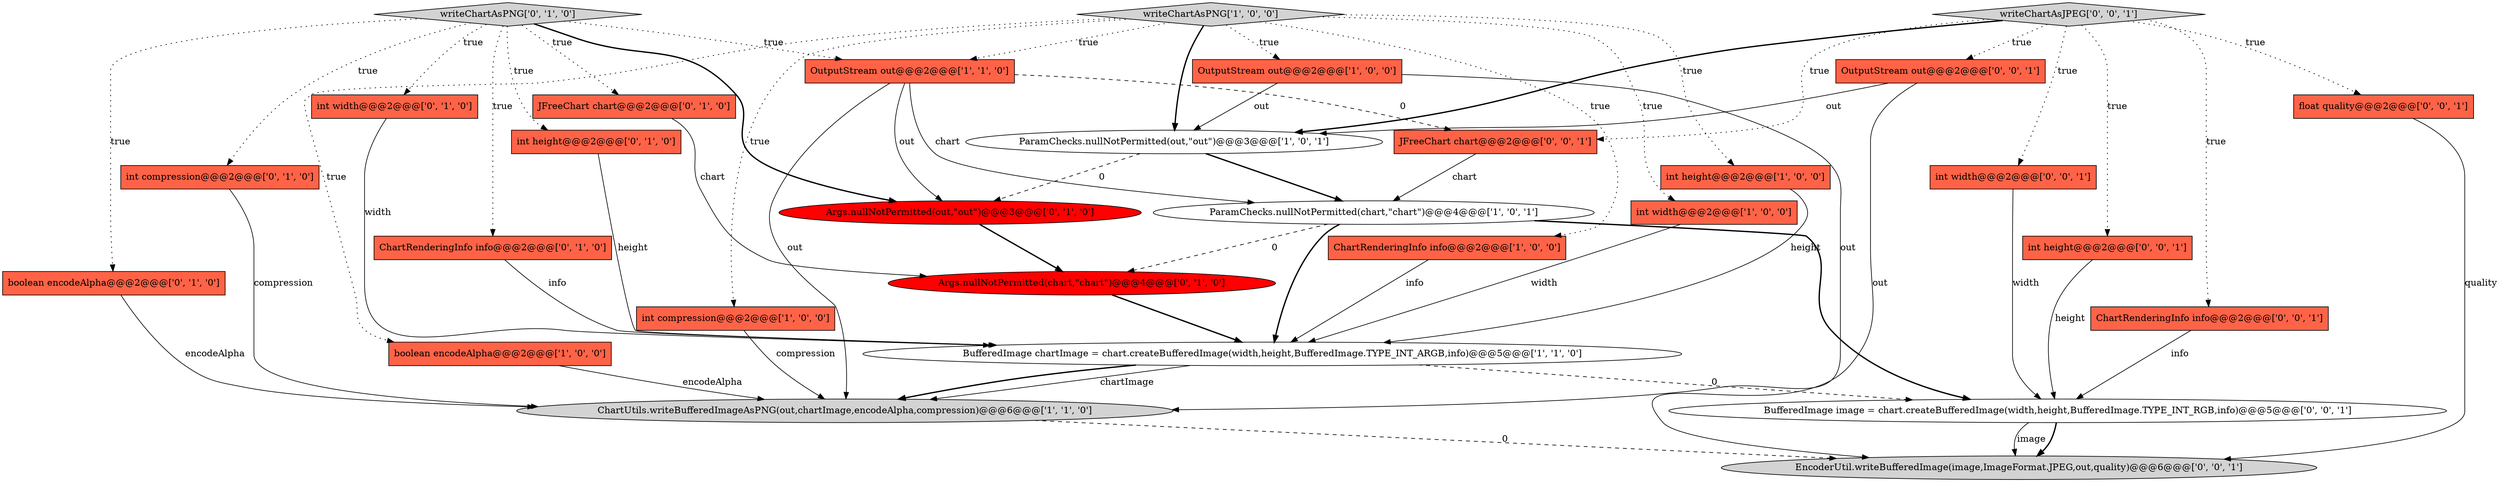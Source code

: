 digraph {
22 [style = filled, label = "float quality@@@2@@@['0', '0', '1']", fillcolor = tomato, shape = box image = "AAA0AAABBB3BBB"];
28 [style = filled, label = "OutputStream out@@@2@@@['0', '0', '1']", fillcolor = tomato, shape = box image = "AAA0AAABBB3BBB"];
2 [style = filled, label = "int height@@@2@@@['1', '0', '0']", fillcolor = tomato, shape = box image = "AAA0AAABBB1BBB"];
9 [style = filled, label = "OutputStream out@@@2@@@['1', '1', '0']", fillcolor = tomato, shape = box image = "AAA0AAABBB1BBB"];
25 [style = filled, label = "int width@@@2@@@['0', '0', '1']", fillcolor = tomato, shape = box image = "AAA0AAABBB3BBB"];
5 [style = filled, label = "int compression@@@2@@@['1', '0', '0']", fillcolor = tomato, shape = box image = "AAA0AAABBB1BBB"];
12 [style = filled, label = "int width@@@2@@@['0', '1', '0']", fillcolor = tomato, shape = box image = "AAA0AAABBB2BBB"];
3 [style = filled, label = "boolean encodeAlpha@@@2@@@['1', '0', '0']", fillcolor = tomato, shape = box image = "AAA0AAABBB1BBB"];
0 [style = filled, label = "int width@@@2@@@['1', '0', '0']", fillcolor = tomato, shape = box image = "AAA0AAABBB1BBB"];
14 [style = filled, label = "int compression@@@2@@@['0', '1', '0']", fillcolor = tomato, shape = box image = "AAA0AAABBB2BBB"];
23 [style = filled, label = "int height@@@2@@@['0', '0', '1']", fillcolor = tomato, shape = box image = "AAA0AAABBB3BBB"];
19 [style = filled, label = "ChartRenderingInfo info@@@2@@@['0', '1', '0']", fillcolor = tomato, shape = box image = "AAA0AAABBB2BBB"];
16 [style = filled, label = "Args.nullNotPermitted(out,\"out\")@@@3@@@['0', '1', '0']", fillcolor = red, shape = ellipse image = "AAA1AAABBB2BBB"];
11 [style = filled, label = "ParamChecks.nullNotPermitted(chart,\"chart\")@@@4@@@['1', '0', '1']", fillcolor = white, shape = ellipse image = "AAA0AAABBB1BBB"];
26 [style = filled, label = "EncoderUtil.writeBufferedImage(image,ImageFormat.JPEG,out,quality)@@@6@@@['0', '0', '1']", fillcolor = lightgray, shape = ellipse image = "AAA0AAABBB3BBB"];
20 [style = filled, label = "writeChartAsPNG['0', '1', '0']", fillcolor = lightgray, shape = diamond image = "AAA0AAABBB2BBB"];
15 [style = filled, label = "JFreeChart chart@@@2@@@['0', '1', '0']", fillcolor = tomato, shape = box image = "AAA0AAABBB2BBB"];
6 [style = filled, label = "BufferedImage chartImage = chart.createBufferedImage(width,height,BufferedImage.TYPE_INT_ARGB,info)@@@5@@@['1', '1', '0']", fillcolor = white, shape = ellipse image = "AAA0AAABBB1BBB"];
17 [style = filled, label = "boolean encodeAlpha@@@2@@@['0', '1', '0']", fillcolor = tomato, shape = box image = "AAA0AAABBB2BBB"];
10 [style = filled, label = "writeChartAsPNG['1', '0', '0']", fillcolor = lightgray, shape = diamond image = "AAA0AAABBB1BBB"];
4 [style = filled, label = "OutputStream out@@@2@@@['1', '0', '0']", fillcolor = tomato, shape = box image = "AAA0AAABBB1BBB"];
7 [style = filled, label = "ChartUtils.writeBufferedImageAsPNG(out,chartImage,encodeAlpha,compression)@@@6@@@['1', '1', '0']", fillcolor = lightgray, shape = ellipse image = "AAA0AAABBB1BBB"];
13 [style = filled, label = "int height@@@2@@@['0', '1', '0']", fillcolor = tomato, shape = box image = "AAA0AAABBB2BBB"];
29 [style = filled, label = "JFreeChart chart@@@2@@@['0', '0', '1']", fillcolor = tomato, shape = box image = "AAA0AAABBB3BBB"];
1 [style = filled, label = "ChartRenderingInfo info@@@2@@@['1', '0', '0']", fillcolor = tomato, shape = box image = "AAA0AAABBB1BBB"];
21 [style = filled, label = "BufferedImage image = chart.createBufferedImage(width,height,BufferedImage.TYPE_INT_RGB,info)@@@5@@@['0', '0', '1']", fillcolor = white, shape = ellipse image = "AAA0AAABBB3BBB"];
27 [style = filled, label = "ChartRenderingInfo info@@@2@@@['0', '0', '1']", fillcolor = tomato, shape = box image = "AAA0AAABBB3BBB"];
18 [style = filled, label = "Args.nullNotPermitted(chart,\"chart\")@@@4@@@['0', '1', '0']", fillcolor = red, shape = ellipse image = "AAA1AAABBB2BBB"];
24 [style = filled, label = "writeChartAsJPEG['0', '0', '1']", fillcolor = lightgray, shape = diamond image = "AAA0AAABBB3BBB"];
8 [style = filled, label = "ParamChecks.nullNotPermitted(out,\"out\")@@@3@@@['1', '0', '1']", fillcolor = white, shape = ellipse image = "AAA0AAABBB1BBB"];
6->21 [style = dashed, label="0"];
27->21 [style = solid, label="info"];
9->11 [style = solid, label="chart"];
8->16 [style = dashed, label="0"];
16->18 [style = bold, label=""];
22->26 [style = solid, label="quality"];
2->6 [style = solid, label="height"];
20->9 [style = dotted, label="true"];
1->6 [style = solid, label="info"];
6->7 [style = solid, label="chartImage"];
24->25 [style = dotted, label="true"];
20->17 [style = dotted, label="true"];
4->7 [style = solid, label="out"];
28->26 [style = solid, label="out"];
14->7 [style = solid, label="compression"];
9->16 [style = solid, label="out"];
11->6 [style = bold, label=""];
4->8 [style = solid, label="out"];
11->21 [style = bold, label=""];
24->29 [style = dotted, label="true"];
20->14 [style = dotted, label="true"];
17->7 [style = solid, label="encodeAlpha"];
3->7 [style = solid, label="encodeAlpha"];
12->6 [style = solid, label="width"];
10->3 [style = dotted, label="true"];
24->27 [style = dotted, label="true"];
10->9 [style = dotted, label="true"];
10->5 [style = dotted, label="true"];
24->28 [style = dotted, label="true"];
5->7 [style = solid, label="compression"];
9->29 [style = dashed, label="0"];
9->7 [style = solid, label="out"];
19->6 [style = solid, label="info"];
25->21 [style = solid, label="width"];
23->21 [style = solid, label="height"];
21->26 [style = bold, label=""];
20->16 [style = bold, label=""];
15->18 [style = solid, label="chart"];
10->8 [style = bold, label=""];
24->23 [style = dotted, label="true"];
0->6 [style = solid, label="width"];
18->6 [style = bold, label=""];
29->11 [style = solid, label="chart"];
10->2 [style = dotted, label="true"];
11->18 [style = dashed, label="0"];
24->22 [style = dotted, label="true"];
13->6 [style = solid, label="height"];
10->0 [style = dotted, label="true"];
28->8 [style = solid, label="out"];
20->13 [style = dotted, label="true"];
20->19 [style = dotted, label="true"];
20->12 [style = dotted, label="true"];
10->1 [style = dotted, label="true"];
24->8 [style = bold, label=""];
10->4 [style = dotted, label="true"];
6->7 [style = bold, label=""];
7->26 [style = dashed, label="0"];
8->11 [style = bold, label=""];
21->26 [style = solid, label="image"];
20->15 [style = dotted, label="true"];
}
